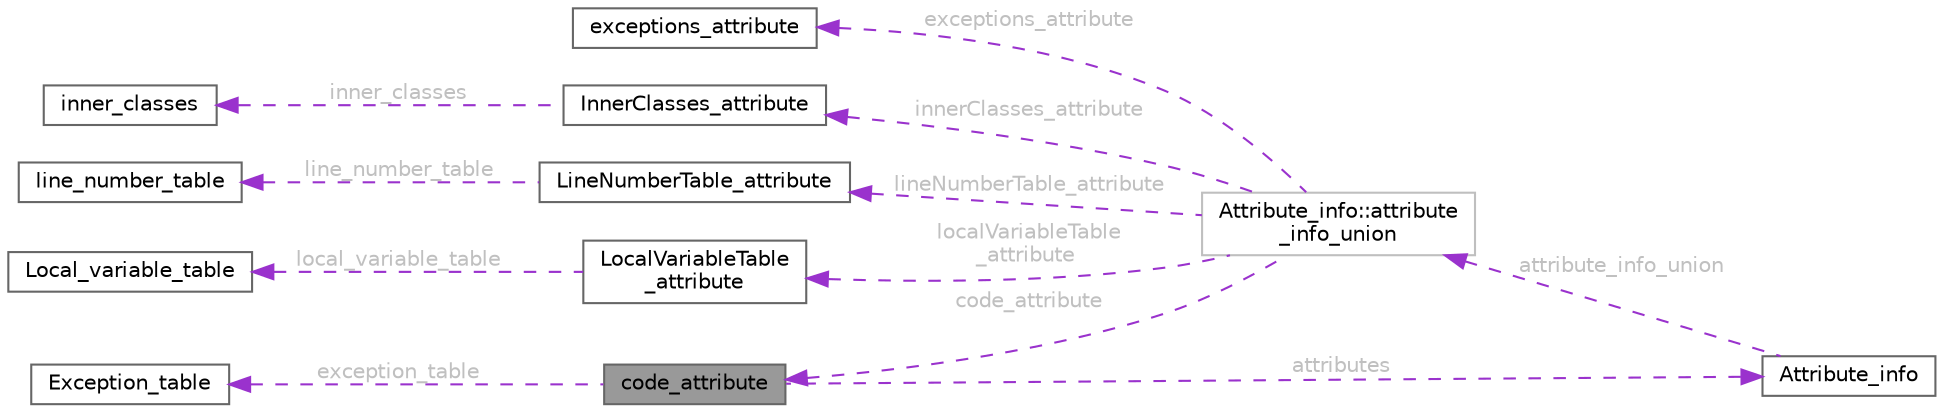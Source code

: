 digraph "code_attribute"
{
 // LATEX_PDF_SIZE
  bgcolor="transparent";
  edge [fontname=Helvetica,fontsize=10,labelfontname=Helvetica,labelfontsize=10];
  node [fontname=Helvetica,fontsize=10,shape=box,height=0.2,width=0.4];
  rankdir="LR";
  Node1 [id="Node000001",label="code_attribute",height=0.2,width=0.4,color="gray40", fillcolor="grey60", style="filled", fontcolor="black",tooltip="Struct para a definição do code attribute."];
  Node2 -> Node1 [id="edge1_Node000001_Node000002",dir="back",color="darkorchid3",style="dashed",tooltip=" ",label=" exception_table",fontcolor="grey" ];
  Node2 [id="Node000002",label="Exception_table",height=0.2,width=0.4,color="gray40", fillcolor="white", style="filled",URL="$structException__table.html",tooltip="Struct para a definição da exception table."];
  Node3 -> Node1 [id="edge2_Node000001_Node000003",dir="back",color="darkorchid3",style="dashed",tooltip=" ",label=" attributes",fontcolor="grey" ];
  Node3 [id="Node000003",label="Attribute_info",height=0.2,width=0.4,color="gray40", fillcolor="white", style="filled",URL="$structAttribute__info.html",tooltip="Struct para a definição do attribute info."];
  Node4 -> Node3 [id="edge3_Node000003_Node000004",dir="back",color="darkorchid3",style="dashed",tooltip=" ",label=" attribute_info_union",fontcolor="grey" ];
  Node4 [id="Node000004",label="Attribute_info::attribute\l_info_union",height=0.2,width=0.4,color="grey75", fillcolor="white", style="filled",URL="$unionAttribute__info_1_1attribute__info__union.html",tooltip=" "];
  Node1 -> Node4 [id="edge4_Node000004_Node000001",dir="back",color="darkorchid3",style="dashed",tooltip=" ",label=" code_attribute",fontcolor="grey" ];
  Node5 -> Node4 [id="edge5_Node000004_Node000005",dir="back",color="darkorchid3",style="dashed",tooltip=" ",label=" exceptions_attribute",fontcolor="grey" ];
  Node5 [id="Node000005",label="exceptions_attribute",height=0.2,width=0.4,color="gray40", fillcolor="white", style="filled",URL="$structexceptions__attribute.html",tooltip="Struct para a definição dos exceptions attribute."];
  Node6 -> Node4 [id="edge6_Node000004_Node000006",dir="back",color="darkorchid3",style="dashed",tooltip=" ",label=" innerClasses_attribute",fontcolor="grey" ];
  Node6 [id="Node000006",label="InnerClasses_attribute",height=0.2,width=0.4,color="gray40", fillcolor="white", style="filled",URL="$structInnerClasses__attribute.html",tooltip="Struct para a definição das inner classes attribute."];
  Node7 -> Node6 [id="edge7_Node000006_Node000007",dir="back",color="darkorchid3",style="dashed",tooltip=" ",label=" inner_classes",fontcolor="grey" ];
  Node7 [id="Node000007",label="inner_classes",height=0.2,width=0.4,color="gray40", fillcolor="white", style="filled",URL="$structinner__classes.html",tooltip="Struct para a definição das inner classes."];
  Node8 -> Node4 [id="edge8_Node000004_Node000008",dir="back",color="darkorchid3",style="dashed",tooltip=" ",label=" lineNumberTable_attribute",fontcolor="grey" ];
  Node8 [id="Node000008",label="LineNumberTable_attribute",height=0.2,width=0.4,color="gray40", fillcolor="white", style="filled",URL="$structLineNumberTable__attribute.html",tooltip="Struct para a definição da line number table attribute."];
  Node9 -> Node8 [id="edge9_Node000008_Node000009",dir="back",color="darkorchid3",style="dashed",tooltip=" ",label=" line_number_table",fontcolor="grey" ];
  Node9 [id="Node000009",label="line_number_table",height=0.2,width=0.4,color="gray40", fillcolor="white", style="filled",URL="$structline__number__table.html",tooltip="Struct para a definição da line number table."];
  Node10 -> Node4 [id="edge10_Node000004_Node000010",dir="back",color="darkorchid3",style="dashed",tooltip=" ",label=" localVariableTable\l_attribute",fontcolor="grey" ];
  Node10 [id="Node000010",label="LocalVariableTable\l_attribute",height=0.2,width=0.4,color="gray40", fillcolor="white", style="filled",URL="$structLocalVariableTable__attribute.html",tooltip="Struct para a definição da local variable table attribute."];
  Node11 -> Node10 [id="edge11_Node000010_Node000011",dir="back",color="darkorchid3",style="dashed",tooltip=" ",label=" local_variable_table",fontcolor="grey" ];
  Node11 [id="Node000011",label="Local_variable_table",height=0.2,width=0.4,color="gray40", fillcolor="white", style="filled",URL="$structLocal__variable__table.html",tooltip="Struct para a definição da local variable table."];
}
